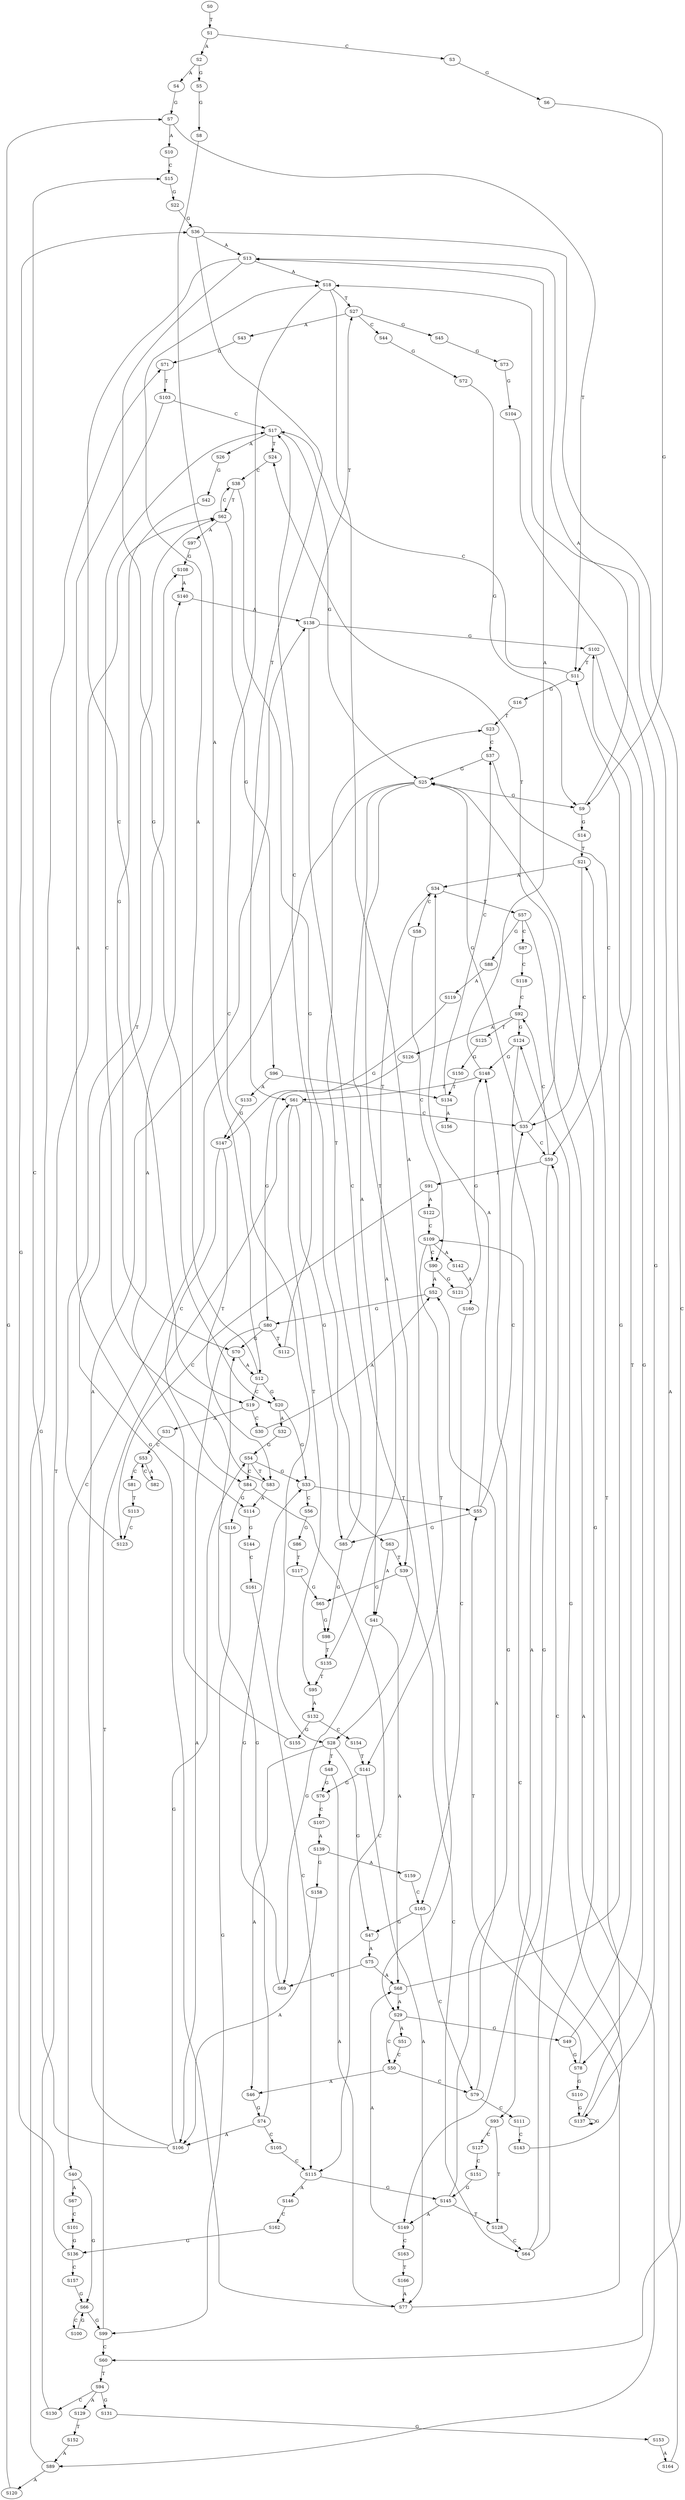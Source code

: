 strict digraph  {
	S0 -> S1 [ label = T ];
	S1 -> S2 [ label = A ];
	S1 -> S3 [ label = C ];
	S2 -> S4 [ label = A ];
	S2 -> S5 [ label = G ];
	S3 -> S6 [ label = G ];
	S4 -> S7 [ label = G ];
	S5 -> S8 [ label = G ];
	S6 -> S9 [ label = G ];
	S7 -> S10 [ label = A ];
	S7 -> S11 [ label = T ];
	S8 -> S12 [ label = A ];
	S9 -> S13 [ label = A ];
	S9 -> S14 [ label = G ];
	S10 -> S15 [ label = C ];
	S11 -> S16 [ label = G ];
	S11 -> S17 [ label = C ];
	S12 -> S18 [ label = A ];
	S12 -> S19 [ label = C ];
	S12 -> S20 [ label = G ];
	S13 -> S18 [ label = A ];
	S13 -> S19 [ label = C ];
	S13 -> S20 [ label = G ];
	S14 -> S21 [ label = T ];
	S15 -> S22 [ label = G ];
	S16 -> S23 [ label = T ];
	S17 -> S24 [ label = T ];
	S17 -> S25 [ label = G ];
	S17 -> S26 [ label = A ];
	S18 -> S27 [ label = T ];
	S18 -> S28 [ label = C ];
	S18 -> S29 [ label = A ];
	S19 -> S30 [ label = C ];
	S19 -> S31 [ label = A ];
	S20 -> S32 [ label = A ];
	S20 -> S33 [ label = G ];
	S21 -> S34 [ label = A ];
	S21 -> S35 [ label = C ];
	S22 -> S36 [ label = G ];
	S23 -> S37 [ label = C ];
	S24 -> S38 [ label = C ];
	S25 -> S9 [ label = G ];
	S25 -> S39 [ label = T ];
	S25 -> S40 [ label = C ];
	S25 -> S41 [ label = A ];
	S26 -> S42 [ label = G ];
	S27 -> S43 [ label = A ];
	S27 -> S44 [ label = C ];
	S27 -> S45 [ label = G ];
	S28 -> S46 [ label = A ];
	S28 -> S47 [ label = G ];
	S28 -> S48 [ label = T ];
	S29 -> S49 [ label = G ];
	S29 -> S50 [ label = C ];
	S29 -> S51 [ label = A ];
	S30 -> S52 [ label = A ];
	S31 -> S53 [ label = C ];
	S32 -> S54 [ label = G ];
	S33 -> S55 [ label = T ];
	S33 -> S56 [ label = C ];
	S34 -> S57 [ label = T ];
	S34 -> S58 [ label = C ];
	S35 -> S59 [ label = C ];
	S35 -> S25 [ label = G ];
	S35 -> S24 [ label = T ];
	S36 -> S60 [ label = C ];
	S36 -> S13 [ label = A ];
	S36 -> S61 [ label = T ];
	S37 -> S25 [ label = G ];
	S37 -> S59 [ label = C ];
	S38 -> S62 [ label = T ];
	S38 -> S63 [ label = G ];
	S39 -> S64 [ label = C ];
	S39 -> S65 [ label = G ];
	S40 -> S66 [ label = G ];
	S40 -> S67 [ label = A ];
	S41 -> S68 [ label = A ];
	S41 -> S69 [ label = G ];
	S42 -> S70 [ label = G ];
	S43 -> S71 [ label = G ];
	S44 -> S72 [ label = G ];
	S45 -> S73 [ label = G ];
	S46 -> S74 [ label = G ];
	S47 -> S75 [ label = A ];
	S48 -> S76 [ label = G ];
	S48 -> S77 [ label = A ];
	S49 -> S11 [ label = T ];
	S49 -> S78 [ label = G ];
	S50 -> S79 [ label = C ];
	S50 -> S46 [ label = A ];
	S51 -> S50 [ label = C ];
	S52 -> S80 [ label = G ];
	S53 -> S81 [ label = C ];
	S53 -> S82 [ label = A ];
	S54 -> S83 [ label = T ];
	S54 -> S84 [ label = C ];
	S54 -> S33 [ label = G ];
	S55 -> S85 [ label = G ];
	S55 -> S35 [ label = C ];
	S55 -> S34 [ label = A ];
	S56 -> S86 [ label = G ];
	S57 -> S87 [ label = C ];
	S57 -> S88 [ label = G ];
	S57 -> S89 [ label = A ];
	S58 -> S90 [ label = C ];
	S59 -> S91 [ label = T ];
	S59 -> S92 [ label = C ];
	S59 -> S93 [ label = G ];
	S60 -> S94 [ label = T ];
	S61 -> S95 [ label = T ];
	S61 -> S35 [ label = C ];
	S61 -> S85 [ label = G ];
	S62 -> S96 [ label = G ];
	S62 -> S38 [ label = C ];
	S62 -> S97 [ label = A ];
	S63 -> S41 [ label = A ];
	S63 -> S39 [ label = T ];
	S64 -> S25 [ label = G ];
	S64 -> S59 [ label = C ];
	S65 -> S98 [ label = G ];
	S66 -> S99 [ label = G ];
	S66 -> S100 [ label = C ];
	S67 -> S101 [ label = C ];
	S68 -> S29 [ label = A ];
	S68 -> S102 [ label = G ];
	S69 -> S33 [ label = G ];
	S70 -> S12 [ label = A ];
	S71 -> S103 [ label = T ];
	S72 -> S9 [ label = G ];
	S73 -> S104 [ label = G ];
	S74 -> S70 [ label = G ];
	S74 -> S105 [ label = C ];
	S74 -> S106 [ label = A ];
	S75 -> S69 [ label = G ];
	S75 -> S68 [ label = A ];
	S76 -> S107 [ label = C ];
	S77 -> S108 [ label = G ];
	S77 -> S109 [ label = C ];
	S78 -> S110 [ label = G ];
	S78 -> S55 [ label = T ];
	S79 -> S111 [ label = C ];
	S79 -> S52 [ label = A ];
	S80 -> S112 [ label = T ];
	S80 -> S70 [ label = G ];
	S80 -> S106 [ label = A ];
	S81 -> S113 [ label = T ];
	S82 -> S53 [ label = C ];
	S83 -> S114 [ label = A ];
	S83 -> S17 [ label = C ];
	S84 -> S115 [ label = C ];
	S84 -> S116 [ label = G ];
	S85 -> S23 [ label = T ];
	S85 -> S98 [ label = G ];
	S86 -> S117 [ label = T ];
	S87 -> S118 [ label = C ];
	S88 -> S119 [ label = A ];
	S89 -> S71 [ label = G ];
	S89 -> S120 [ label = A ];
	S90 -> S52 [ label = A ];
	S90 -> S121 [ label = G ];
	S91 -> S122 [ label = A ];
	S91 -> S123 [ label = C ];
	S92 -> S124 [ label = G ];
	S92 -> S125 [ label = T ];
	S92 -> S126 [ label = A ];
	S93 -> S127 [ label = C ];
	S93 -> S128 [ label = T ];
	S94 -> S129 [ label = A ];
	S94 -> S130 [ label = C ];
	S94 -> S131 [ label = G ];
	S95 -> S132 [ label = A ];
	S96 -> S133 [ label = A ];
	S96 -> S134 [ label = T ];
	S97 -> S108 [ label = G ];
	S98 -> S135 [ label = T ];
	S99 -> S60 [ label = C ];
	S99 -> S61 [ label = T ];
	S100 -> S66 [ label = G ];
	S101 -> S136 [ label = G ];
	S102 -> S11 [ label = T ];
	S102 -> S78 [ label = G ];
	S103 -> S17 [ label = C ];
	S103 -> S114 [ label = A ];
	S104 -> S137 [ label = G ];
	S105 -> S115 [ label = C ];
	S106 -> S15 [ label = C ];
	S106 -> S54 [ label = G ];
	S106 -> S138 [ label = A ];
	S107 -> S139 [ label = A ];
	S108 -> S140 [ label = A ];
	S109 -> S90 [ label = C ];
	S109 -> S141 [ label = T ];
	S109 -> S142 [ label = A ];
	S110 -> S137 [ label = G ];
	S111 -> S143 [ label = C ];
	S112 -> S17 [ label = C ];
	S113 -> S123 [ label = C ];
	S114 -> S144 [ label = G ];
	S115 -> S145 [ label = G ];
	S115 -> S146 [ label = A ];
	S116 -> S99 [ label = G ];
	S117 -> S65 [ label = G ];
	S118 -> S92 [ label = C ];
	S119 -> S147 [ label = G ];
	S120 -> S7 [ label = G ];
	S121 -> S148 [ label = G ];
	S122 -> S109 [ label = C ];
	S123 -> S62 [ label = T ];
	S124 -> S149 [ label = A ];
	S124 -> S148 [ label = G ];
	S125 -> S150 [ label = G ];
	S126 -> S80 [ label = G ];
	S127 -> S151 [ label = C ];
	S128 -> S64 [ label = C ];
	S129 -> S152 [ label = T ];
	S130 -> S62 [ label = T ];
	S131 -> S153 [ label = G ];
	S132 -> S154 [ label = C ];
	S132 -> S155 [ label = G ];
	S133 -> S147 [ label = G ];
	S134 -> S156 [ label = A ];
	S134 -> S37 [ label = C ];
	S135 -> S34 [ label = A ];
	S135 -> S95 [ label = T ];
	S136 -> S36 [ label = G ];
	S136 -> S157 [ label = C ];
	S137 -> S21 [ label = T ];
	S137 -> S137 [ label = G ];
	S138 -> S27 [ label = T ];
	S138 -> S28 [ label = C ];
	S138 -> S102 [ label = G ];
	S139 -> S158 [ label = G ];
	S139 -> S159 [ label = A ];
	S140 -> S138 [ label = A ];
	S141 -> S77 [ label = A ];
	S141 -> S76 [ label = G ];
	S142 -> S160 [ label = A ];
	S143 -> S124 [ label = G ];
	S144 -> S161 [ label = C ];
	S145 -> S149 [ label = A ];
	S145 -> S128 [ label = T ];
	S145 -> S148 [ label = G ];
	S146 -> S162 [ label = C ];
	S147 -> S83 [ label = T ];
	S147 -> S84 [ label = C ];
	S148 -> S13 [ label = A ];
	S148 -> S61 [ label = T ];
	S149 -> S68 [ label = A ];
	S149 -> S163 [ label = C ];
	S150 -> S134 [ label = T ];
	S151 -> S145 [ label = G ];
	S152 -> S89 [ label = A ];
	S153 -> S164 [ label = A ];
	S154 -> S141 [ label = T ];
	S155 -> S140 [ label = A ];
	S157 -> S66 [ label = G ];
	S158 -> S106 [ label = A ];
	S159 -> S165 [ label = C ];
	S160 -> S165 [ label = C ];
	S161 -> S115 [ label = C ];
	S162 -> S136 [ label = G ];
	S163 -> S166 [ label = T ];
	S164 -> S18 [ label = A ];
	S165 -> S79 [ label = C ];
	S165 -> S47 [ label = G ];
	S166 -> S77 [ label = A ];
}
